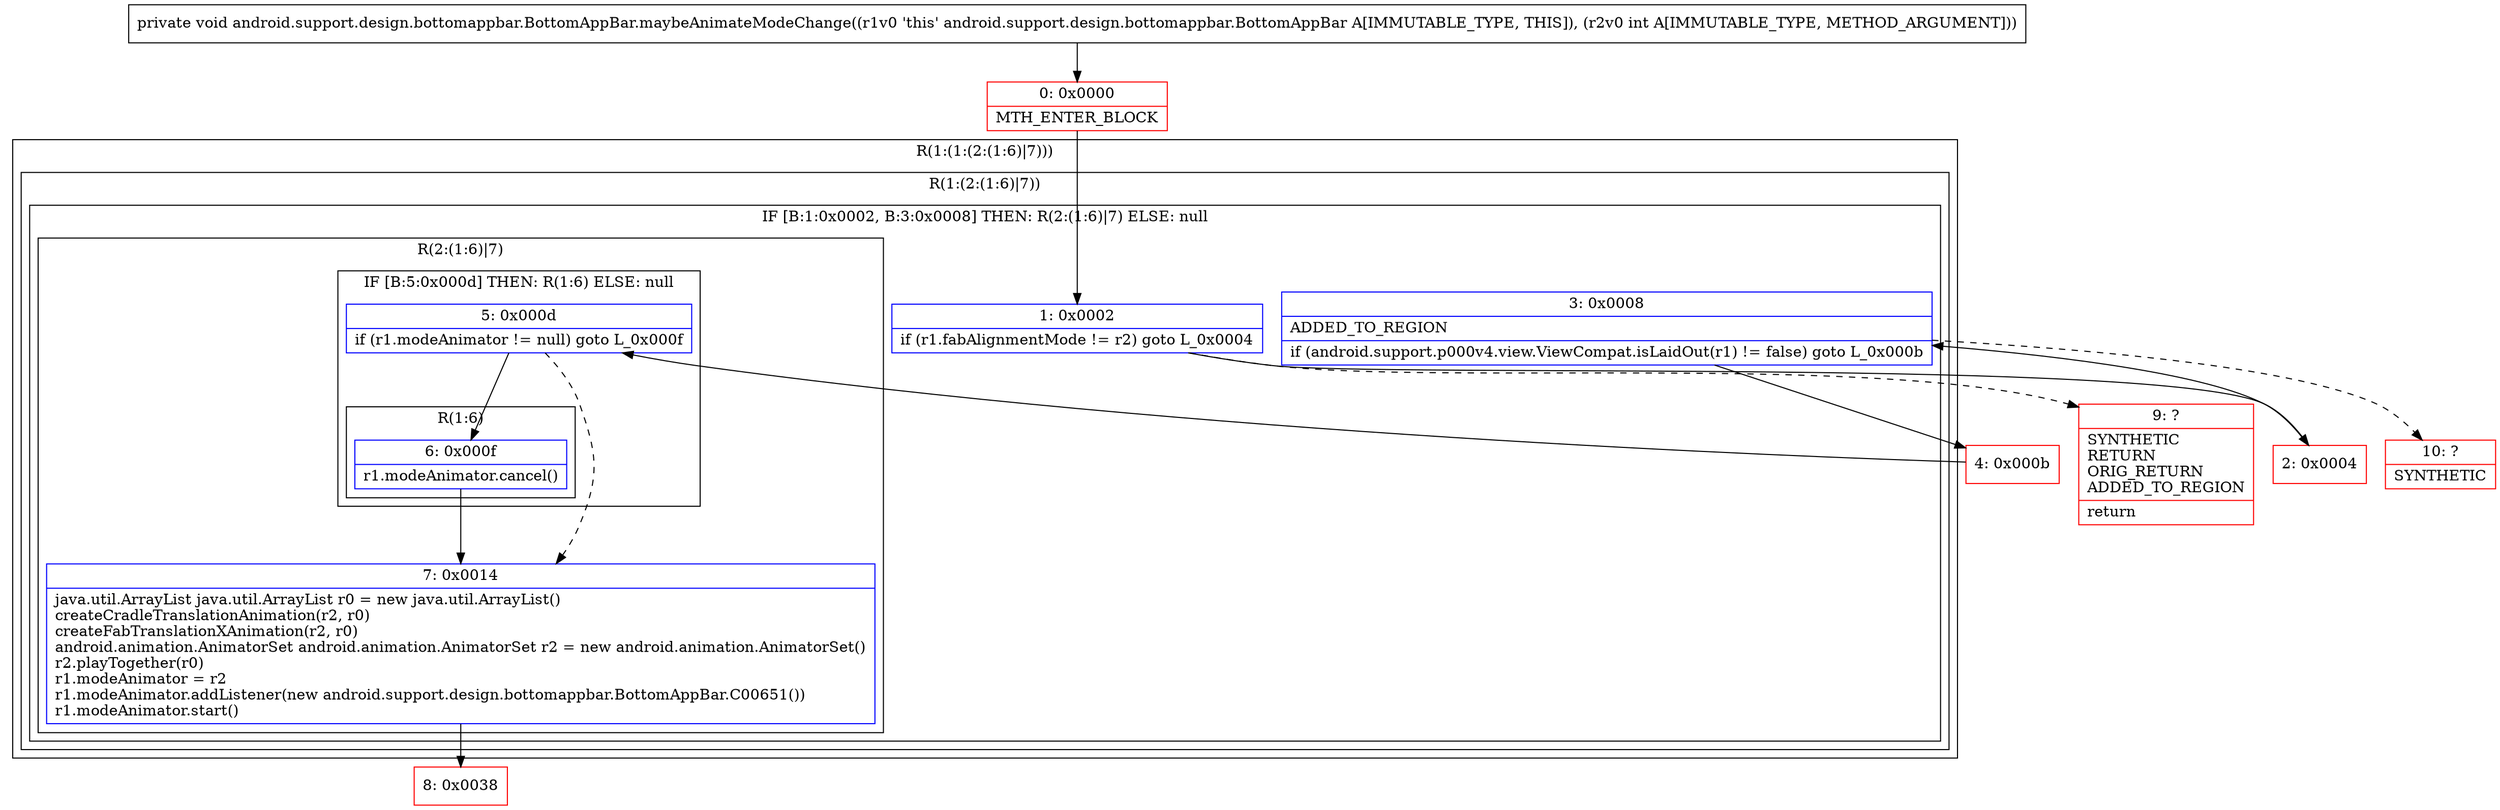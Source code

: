 digraph "CFG forandroid.support.design.bottomappbar.BottomAppBar.maybeAnimateModeChange(I)V" {
subgraph cluster_Region_1230010834 {
label = "R(1:(1:(2:(1:6)|7)))";
node [shape=record,color=blue];
subgraph cluster_Region_1165419394 {
label = "R(1:(2:(1:6)|7))";
node [shape=record,color=blue];
subgraph cluster_IfRegion_1896720035 {
label = "IF [B:1:0x0002, B:3:0x0008] THEN: R(2:(1:6)|7) ELSE: null";
node [shape=record,color=blue];
Node_1 [shape=record,label="{1\:\ 0x0002|if (r1.fabAlignmentMode != r2) goto L_0x0004\l}"];
Node_3 [shape=record,label="{3\:\ 0x0008|ADDED_TO_REGION\l|if (android.support.p000v4.view.ViewCompat.isLaidOut(r1) != false) goto L_0x000b\l}"];
subgraph cluster_Region_1613126462 {
label = "R(2:(1:6)|7)";
node [shape=record,color=blue];
subgraph cluster_IfRegion_492394160 {
label = "IF [B:5:0x000d] THEN: R(1:6) ELSE: null";
node [shape=record,color=blue];
Node_5 [shape=record,label="{5\:\ 0x000d|if (r1.modeAnimator != null) goto L_0x000f\l}"];
subgraph cluster_Region_1468867104 {
label = "R(1:6)";
node [shape=record,color=blue];
Node_6 [shape=record,label="{6\:\ 0x000f|r1.modeAnimator.cancel()\l}"];
}
}
Node_7 [shape=record,label="{7\:\ 0x0014|java.util.ArrayList java.util.ArrayList r0 = new java.util.ArrayList()\lcreateCradleTranslationAnimation(r2, r0)\lcreateFabTranslationXAnimation(r2, r0)\landroid.animation.AnimatorSet android.animation.AnimatorSet r2 = new android.animation.AnimatorSet()\lr2.playTogether(r0)\lr1.modeAnimator = r2\lr1.modeAnimator.addListener(new android.support.design.bottomappbar.BottomAppBar.C00651())\lr1.modeAnimator.start()\l}"];
}
}
}
}
Node_0 [shape=record,color=red,label="{0\:\ 0x0000|MTH_ENTER_BLOCK\l}"];
Node_2 [shape=record,color=red,label="{2\:\ 0x0004}"];
Node_4 [shape=record,color=red,label="{4\:\ 0x000b}"];
Node_8 [shape=record,color=red,label="{8\:\ 0x0038}"];
Node_9 [shape=record,color=red,label="{9\:\ ?|SYNTHETIC\lRETURN\lORIG_RETURN\lADDED_TO_REGION\l|return\l}"];
Node_10 [shape=record,color=red,label="{10\:\ ?|SYNTHETIC\l}"];
MethodNode[shape=record,label="{private void android.support.design.bottomappbar.BottomAppBar.maybeAnimateModeChange((r1v0 'this' android.support.design.bottomappbar.BottomAppBar A[IMMUTABLE_TYPE, THIS]), (r2v0 int A[IMMUTABLE_TYPE, METHOD_ARGUMENT])) }"];
MethodNode -> Node_0;
Node_1 -> Node_2;
Node_1 -> Node_9[style=dashed];
Node_3 -> Node_4;
Node_3 -> Node_10[style=dashed];
Node_5 -> Node_6;
Node_5 -> Node_7[style=dashed];
Node_6 -> Node_7;
Node_7 -> Node_8;
Node_0 -> Node_1;
Node_2 -> Node_3;
Node_4 -> Node_5;
}


